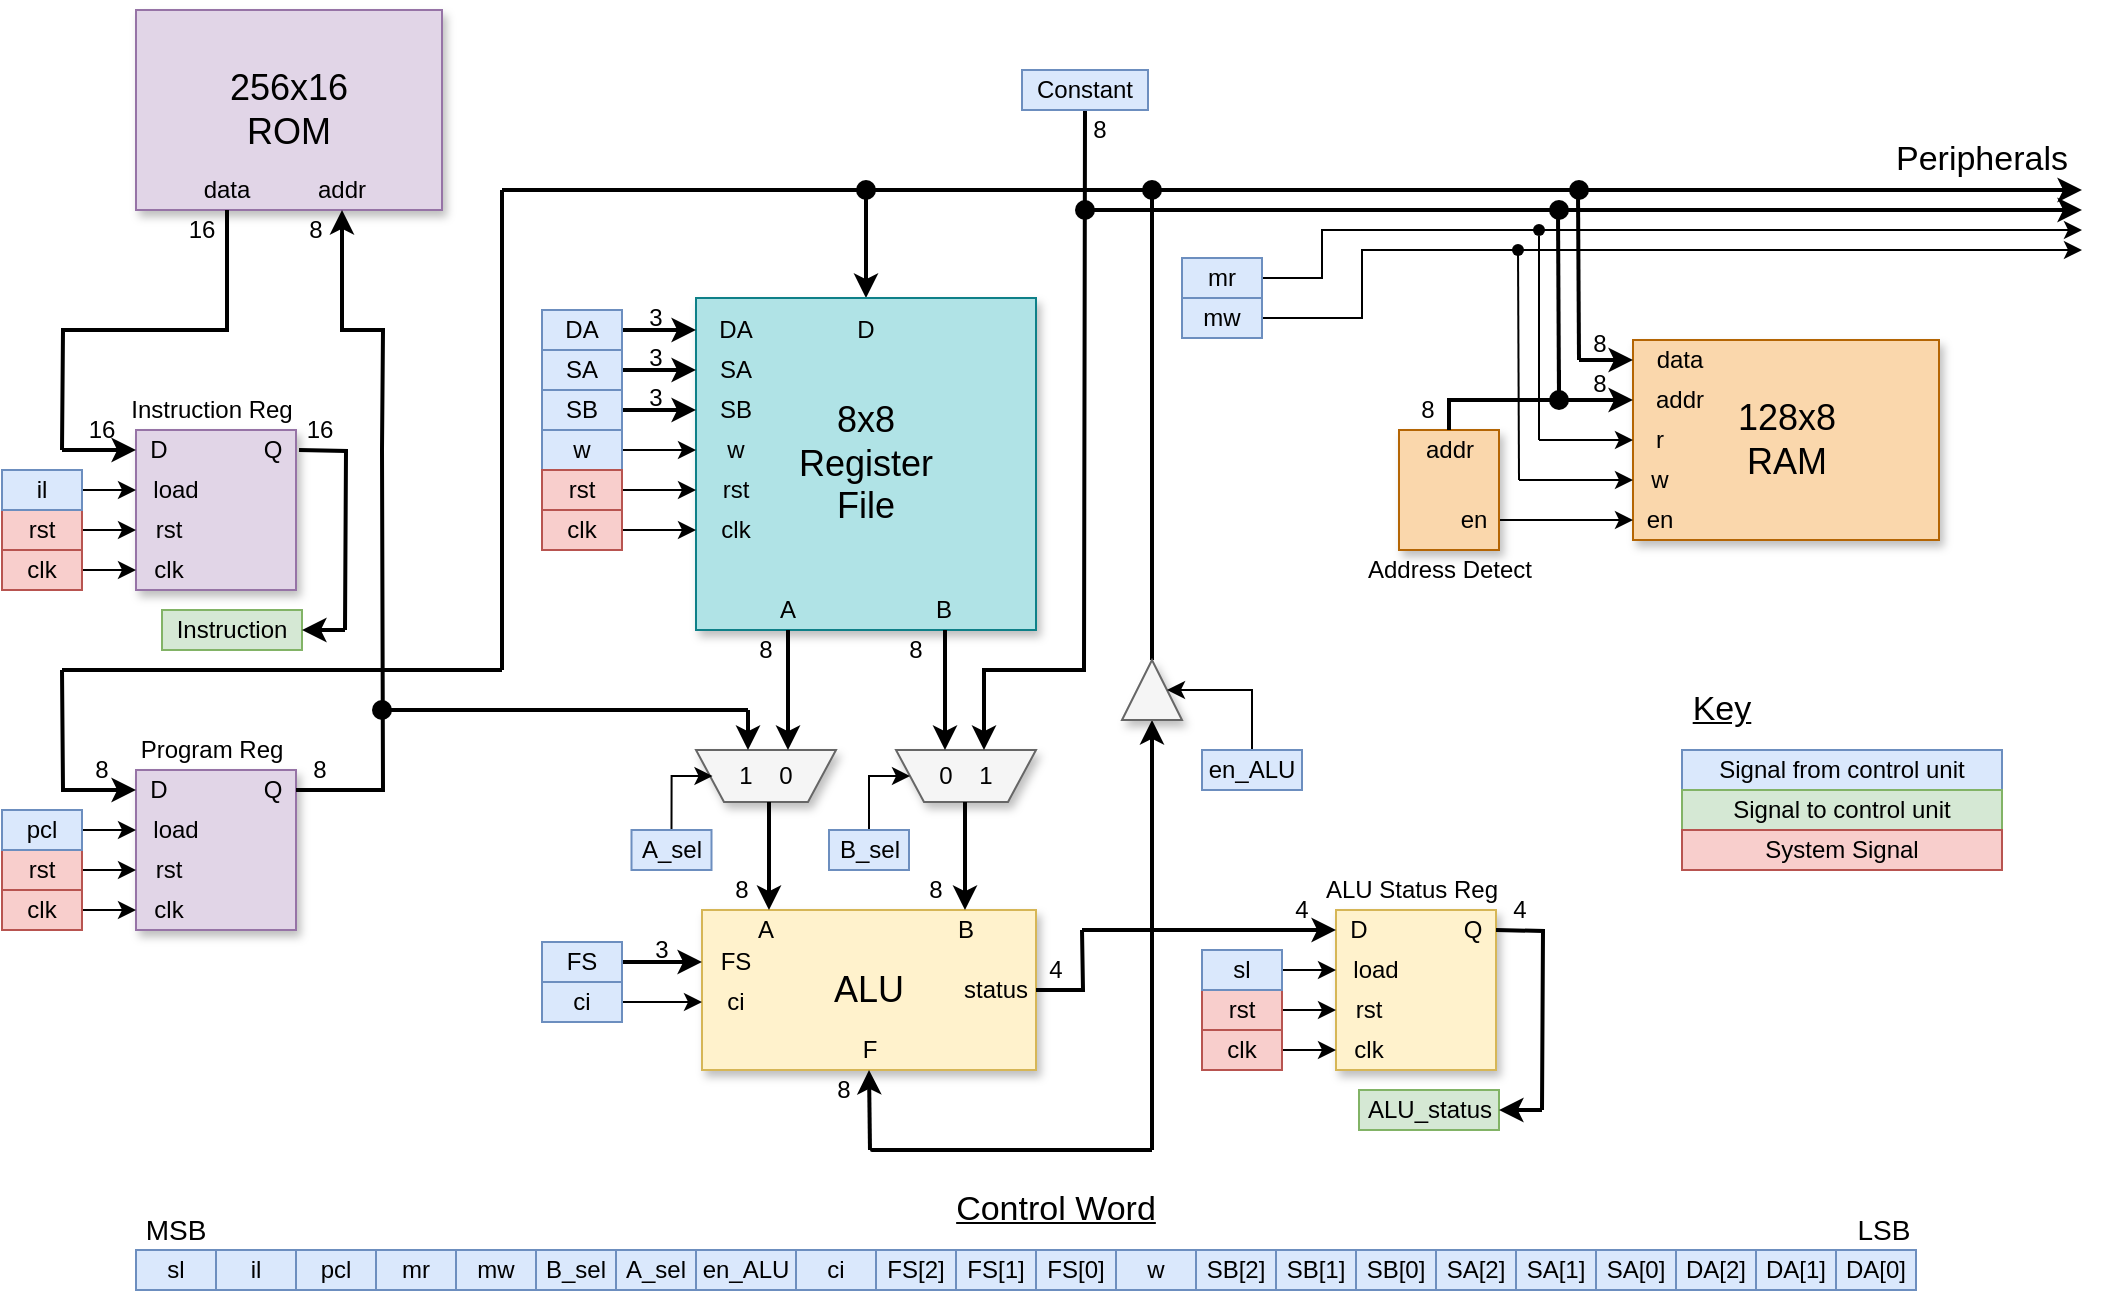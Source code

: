 <mxfile version="12.7.4" type="device"><diagram name="Page-1" id="90a13364-a465-7bf4-72fc-28e22215d7a0"><mxGraphModel dx="1422" dy="825" grid="1" gridSize="10" guides="1" tooltips="1" connect="1" arrows="1" fold="1" page="1" pageScale="1.5" pageWidth="1169" pageHeight="826" background="#ffffff" math="0" shadow="0"><root><mxCell id="0" style=";html=1;"/><mxCell id="1" style=";html=1;" parent="0"/><mxCell id="prvl9gQct_KiSsPpLA2n-329" value="&lt;div&gt;128x8&lt;/div&gt;&lt;div&gt;RAM&lt;/div&gt;" style="whiteSpace=wrap;html=1;shadow=1;fontSize=18;fillColor=#fad7ac;strokeColor=#b46504;" vertex="1" parent="1"><mxGeometry x="1255.5" y="475" width="153" height="100" as="geometry"/></mxCell><mxCell id="prvl9gQct_KiSsPpLA2n-274" style="edgeStyle=orthogonalEdgeStyle;rounded=0;comic=0;jumpStyle=none;jumpSize=6;orthogonalLoop=1;jettySize=auto;html=1;shadow=0;startArrow=classic;startFill=1;endArrow=none;endFill=0;strokeColor=#000000;strokeWidth=2;entryX=1;entryY=0.5;entryDx=0;entryDy=0;" edge="1" parent="1" source="3a17f1ce550125da-2" target="prvl9gQct_KiSsPpLA2n-253"><mxGeometry relative="1" as="geometry"><mxPoint x="1040" y="454" as="targetPoint"/><Array as="points"><mxPoint x="872" y="400"/><mxPoint x="1015" y="400"/></Array></mxGeometry></mxCell><mxCell id="3a17f1ce550125da-2" value="&lt;div&gt;8x8 &lt;br&gt;&lt;/div&gt;&lt;div&gt;Register&lt;/div&gt;&lt;div&gt;File&lt;/div&gt;" style="whiteSpace=wrap;html=1;shadow=1;fontSize=18;fillColor=#b0e3e6;strokeColor=#0e8088;" parent="1" vertex="1"><mxGeometry x="787" y="454" width="170" height="166" as="geometry"/></mxCell><mxCell id="3a17f1ce550125da-10" value="ALU" style="whiteSpace=wrap;html=1;shadow=1;fontSize=18;fillColor=#fff2cc;strokeColor=#d6b656;" parent="1" vertex="1"><mxGeometry x="790" y="760" width="167" height="80" as="geometry"/></mxCell><mxCell id="prvl9gQct_KiSsPpLA2n-2" value="" style="endArrow=classic;html=1;strokeWidth=2;endFill=1;" edge="1" parent="1"><mxGeometry width="50" height="50" relative="1" as="geometry"><mxPoint x="740" y="470" as="sourcePoint"/><mxPoint x="787" y="470" as="targetPoint"/></mxGeometry></mxCell><mxCell id="prvl9gQct_KiSsPpLA2n-3" value="DA" style="text;html=1;strokeColor=none;fillColor=none;align=center;verticalAlign=middle;whiteSpace=wrap;rounded=0;" vertex="1" parent="1"><mxGeometry x="787" y="460" width="40" height="20" as="geometry"/></mxCell><mxCell id="prvl9gQct_KiSsPpLA2n-5" value="3" style="text;html=1;strokeColor=none;fillColor=none;align=center;verticalAlign=middle;whiteSpace=wrap;rounded=0;" vertex="1" parent="1"><mxGeometry x="747" y="454" width="40" height="20" as="geometry"/></mxCell><mxCell id="prvl9gQct_KiSsPpLA2n-6" value="DA" style="text;html=1;strokeColor=#6c8ebf;fillColor=#dae8fc;align=center;verticalAlign=middle;whiteSpace=wrap;rounded=0;" vertex="1" parent="1"><mxGeometry x="710" y="460" width="40" height="20" as="geometry"/></mxCell><mxCell id="prvl9gQct_KiSsPpLA2n-9" value="" style="endArrow=classic;html=1;strokeWidth=2;endFill=1;" edge="1" parent="1"><mxGeometry width="50" height="50" relative="1" as="geometry"><mxPoint x="740" y="490" as="sourcePoint"/><mxPoint x="787" y="490" as="targetPoint"/></mxGeometry></mxCell><mxCell id="prvl9gQct_KiSsPpLA2n-10" value="SA" style="text;html=1;strokeColor=none;fillColor=none;align=center;verticalAlign=middle;whiteSpace=wrap;rounded=0;" vertex="1" parent="1"><mxGeometry x="787" y="480" width="40" height="20" as="geometry"/></mxCell><mxCell id="prvl9gQct_KiSsPpLA2n-11" value="3" style="text;html=1;strokeColor=none;fillColor=none;align=center;verticalAlign=middle;whiteSpace=wrap;rounded=0;" vertex="1" parent="1"><mxGeometry x="747" y="474" width="40" height="20" as="geometry"/></mxCell><mxCell id="prvl9gQct_KiSsPpLA2n-12" value="SA" style="text;html=1;strokeColor=#6c8ebf;fillColor=#dae8fc;align=center;verticalAlign=middle;whiteSpace=wrap;rounded=0;" vertex="1" parent="1"><mxGeometry x="710" y="480" width="40" height="20" as="geometry"/></mxCell><mxCell id="prvl9gQct_KiSsPpLA2n-13" value="" style="endArrow=classic;html=1;strokeWidth=2;endFill=1;" edge="1" parent="1"><mxGeometry width="50" height="50" relative="1" as="geometry"><mxPoint x="740" y="510" as="sourcePoint"/><mxPoint x="787" y="510" as="targetPoint"/></mxGeometry></mxCell><mxCell id="prvl9gQct_KiSsPpLA2n-14" value="SB" style="text;html=1;strokeColor=none;fillColor=none;align=center;verticalAlign=middle;whiteSpace=wrap;rounded=0;" vertex="1" parent="1"><mxGeometry x="787" y="500" width="40" height="20" as="geometry"/></mxCell><mxCell id="prvl9gQct_KiSsPpLA2n-15" value="3" style="text;html=1;strokeColor=none;fillColor=none;align=center;verticalAlign=middle;whiteSpace=wrap;rounded=0;" vertex="1" parent="1"><mxGeometry x="747" y="494" width="40" height="20" as="geometry"/></mxCell><mxCell id="prvl9gQct_KiSsPpLA2n-16" value="SB" style="text;html=1;strokeColor=#6c8ebf;fillColor=#dae8fc;align=center;verticalAlign=middle;whiteSpace=wrap;rounded=0;" vertex="1" parent="1"><mxGeometry x="710" y="500" width="40" height="20" as="geometry"/></mxCell><mxCell id="prvl9gQct_KiSsPpLA2n-17" value="" style="endArrow=classic;html=1;strokeWidth=1;endFill=1;" edge="1" parent="1"><mxGeometry width="50" height="50" relative="1" as="geometry"><mxPoint x="740" y="530" as="sourcePoint"/><mxPoint x="787" y="530" as="targetPoint"/></mxGeometry></mxCell><mxCell id="prvl9gQct_KiSsPpLA2n-18" value="w" style="text;html=1;strokeColor=none;fillColor=none;align=center;verticalAlign=middle;whiteSpace=wrap;rounded=0;" vertex="1" parent="1"><mxGeometry x="787" y="520" width="40" height="20" as="geometry"/></mxCell><mxCell id="prvl9gQct_KiSsPpLA2n-20" value="w" style="text;html=1;strokeColor=#6c8ebf;fillColor=#dae8fc;align=center;verticalAlign=middle;whiteSpace=wrap;rounded=0;" vertex="1" parent="1"><mxGeometry x="710" y="520" width="40" height="20" as="geometry"/></mxCell><mxCell id="prvl9gQct_KiSsPpLA2n-33" value="" style="endArrow=classic;html=1;strokeWidth=1;endFill=1;" edge="1" parent="1"><mxGeometry width="50" height="50" relative="1" as="geometry"><mxPoint x="740" y="550" as="sourcePoint"/><mxPoint x="787" y="550" as="targetPoint"/></mxGeometry></mxCell><mxCell id="prvl9gQct_KiSsPpLA2n-34" value="rst" style="text;html=1;strokeColor=none;fillColor=none;align=center;verticalAlign=middle;whiteSpace=wrap;rounded=0;" vertex="1" parent="1"><mxGeometry x="787" y="540" width="40" height="20" as="geometry"/></mxCell><mxCell id="prvl9gQct_KiSsPpLA2n-35" value="rst" style="text;html=1;strokeColor=#b85450;fillColor=#f8cecc;align=center;verticalAlign=middle;whiteSpace=wrap;rounded=0;" vertex="1" parent="1"><mxGeometry x="710" y="540" width="40" height="20" as="geometry"/></mxCell><mxCell id="prvl9gQct_KiSsPpLA2n-36" value="" style="endArrow=classic;html=1;strokeWidth=1;endFill=1;" edge="1" parent="1"><mxGeometry width="50" height="50" relative="1" as="geometry"><mxPoint x="740" y="570" as="sourcePoint"/><mxPoint x="787" y="570" as="targetPoint"/></mxGeometry></mxCell><mxCell id="prvl9gQct_KiSsPpLA2n-37" value="clk" style="text;html=1;strokeColor=none;fillColor=none;align=center;verticalAlign=middle;whiteSpace=wrap;rounded=0;" vertex="1" parent="1"><mxGeometry x="787" y="560" width="40" height="20" as="geometry"/></mxCell><mxCell id="prvl9gQct_KiSsPpLA2n-38" value="clk" style="text;html=1;strokeColor=#b85450;fillColor=#f8cecc;align=center;verticalAlign=middle;whiteSpace=wrap;rounded=0;" vertex="1" parent="1"><mxGeometry x="710" y="560" width="40" height="20" as="geometry"/></mxCell><mxCell id="prvl9gQct_KiSsPpLA2n-41" value="D" style="text;html=1;strokeColor=none;fillColor=none;align=center;verticalAlign=middle;whiteSpace=wrap;rounded=0;" vertex="1" parent="1"><mxGeometry x="852" y="460" width="40" height="20" as="geometry"/></mxCell><mxCell id="prvl9gQct_KiSsPpLA2n-42" value="A" style="text;html=1;strokeColor=none;fillColor=none;align=center;verticalAlign=middle;whiteSpace=wrap;rounded=0;" vertex="1" parent="1"><mxGeometry x="813" y="600" width="40" height="20" as="geometry"/></mxCell><mxCell id="prvl9gQct_KiSsPpLA2n-43" value="B" style="text;html=1;strokeColor=none;fillColor=none;align=center;verticalAlign=middle;whiteSpace=wrap;rounded=0;" vertex="1" parent="1"><mxGeometry x="891" y="600" width="40" height="20" as="geometry"/></mxCell><mxCell id="prvl9gQct_KiSsPpLA2n-48" value="A" style="text;html=1;strokeColor=none;fillColor=none;align=center;verticalAlign=middle;whiteSpace=wrap;rounded=0;" vertex="1" parent="1"><mxGeometry x="802" y="760" width="40" height="20" as="geometry"/></mxCell><mxCell id="prvl9gQct_KiSsPpLA2n-49" value="B" style="text;html=1;strokeColor=none;fillColor=none;align=center;verticalAlign=middle;whiteSpace=wrap;rounded=0;" vertex="1" parent="1"><mxGeometry x="902" y="760" width="40" height="20" as="geometry"/></mxCell><mxCell id="prvl9gQct_KiSsPpLA2n-50" value="" style="shape=trapezoid;perimeter=trapezoidPerimeter;whiteSpace=wrap;html=1;rotation=-180;noLabel=0;rounded=0;comic=0;shadow=1;fillColor=#f5f5f5;strokeColor=#666666;fontColor=#333333;" vertex="1" parent="1"><mxGeometry x="787" y="680" width="70" height="26" as="geometry"/></mxCell><mxCell id="prvl9gQct_KiSsPpLA2n-53" value="1 &amp;nbsp;&amp;nbsp; 0" style="text;html=1;strokeColor=none;fillColor=none;align=center;verticalAlign=middle;whiteSpace=wrap;rounded=0;shadow=1;comic=0;" vertex="1" parent="1"><mxGeometry x="802" y="683" width="40" height="20" as="geometry"/></mxCell><mxCell id="prvl9gQct_KiSsPpLA2n-57" value="" style="shape=trapezoid;perimeter=trapezoidPerimeter;whiteSpace=wrap;html=1;strokeColor=#666666;fillColor=#F5F5F5;gradientColor=none;rotation=-180;noLabel=0;rounded=0;comic=0;shadow=1;" vertex="1" parent="1"><mxGeometry x="887" y="680" width="70" height="26" as="geometry"/></mxCell><mxCell id="prvl9gQct_KiSsPpLA2n-82" style="edgeStyle=orthogonalEdgeStyle;rounded=0;orthogonalLoop=1;jettySize=auto;html=1;entryX=0.5;entryY=0;entryDx=0;entryDy=0;endArrow=none;endFill=0;strokeWidth=1;startArrow=classic;startFill=1;exitX=1;exitY=0.5;exitDx=0;exitDy=0;" edge="1" parent="1" source="prvl9gQct_KiSsPpLA2n-57" target="prvl9gQct_KiSsPpLA2n-75"><mxGeometry relative="1" as="geometry"><mxPoint x="890" y="693" as="sourcePoint"/></mxGeometry></mxCell><mxCell id="prvl9gQct_KiSsPpLA2n-58" value="0&amp;nbsp;&amp;nbsp;&amp;nbsp; 1" style="text;html=1;strokeColor=none;fillColor=none;align=center;verticalAlign=middle;whiteSpace=wrap;rounded=0;shadow=1;comic=0;" vertex="1" parent="1"><mxGeometry x="902" y="683" width="40" height="20" as="geometry"/></mxCell><mxCell id="prvl9gQct_KiSsPpLA2n-59" value="" style="endArrow=classic;html=1;strokeWidth=2;exitX=0.5;exitY=1;exitDx=0;exitDy=0;" edge="1" parent="1" source="prvl9gQct_KiSsPpLA2n-42"><mxGeometry width="50" height="50" relative="1" as="geometry"><mxPoint x="600" y="670" as="sourcePoint"/><mxPoint x="833" y="680" as="targetPoint"/></mxGeometry></mxCell><mxCell id="prvl9gQct_KiSsPpLA2n-61" value="" style="endArrow=classic;html=1;strokeWidth=2;exitX=0.5;exitY=1;exitDx=0;exitDy=0;" edge="1" parent="1"><mxGeometry width="50" height="50" relative="1" as="geometry"><mxPoint x="911.5" y="620" as="sourcePoint"/><mxPoint x="911.5" y="680" as="targetPoint"/></mxGeometry></mxCell><mxCell id="prvl9gQct_KiSsPpLA2n-62" value="" style="endArrow=classic;html=1;strokeWidth=2;exitX=0.5;exitY=1;exitDx=0;exitDy=0;" edge="1" parent="1"><mxGeometry width="50" height="50" relative="1" as="geometry"><mxPoint x="823.5" y="706" as="sourcePoint"/><mxPoint x="823.5" y="760" as="targetPoint"/></mxGeometry></mxCell><mxCell id="prvl9gQct_KiSsPpLA2n-63" value="" style="endArrow=classic;html=1;strokeWidth=2;exitX=0.5;exitY=1;exitDx=0;exitDy=0;" edge="1" parent="1"><mxGeometry width="50" height="50" relative="1" as="geometry"><mxPoint x="921.5" y="706" as="sourcePoint"/><mxPoint x="921.5" y="760" as="targetPoint"/></mxGeometry></mxCell><mxCell id="prvl9gQct_KiSsPpLA2n-68" value="8" style="text;html=1;strokeColor=none;fillColor=none;align=center;verticalAlign=middle;whiteSpace=wrap;rounded=0;" vertex="1" parent="1"><mxGeometry x="802" y="620" width="40" height="20" as="geometry"/></mxCell><mxCell id="prvl9gQct_KiSsPpLA2n-70" value="8" style="text;html=1;strokeColor=none;fillColor=none;align=center;verticalAlign=middle;whiteSpace=wrap;rounded=0;" vertex="1" parent="1"><mxGeometry x="877" y="620" width="40" height="20" as="geometry"/></mxCell><mxCell id="prvl9gQct_KiSsPpLA2n-72" value="8" style="text;html=1;strokeColor=none;fillColor=none;align=center;verticalAlign=middle;whiteSpace=wrap;rounded=0;" vertex="1" parent="1"><mxGeometry x="790" y="740" width="40" height="20" as="geometry"/></mxCell><mxCell id="prvl9gQct_KiSsPpLA2n-73" value="8" style="text;html=1;strokeColor=none;fillColor=none;align=center;verticalAlign=middle;whiteSpace=wrap;rounded=0;" vertex="1" parent="1"><mxGeometry x="887" y="740" width="40" height="20" as="geometry"/></mxCell><mxCell id="prvl9gQct_KiSsPpLA2n-75" value="B_sel" style="text;html=1;strokeColor=#6c8ebf;fillColor=#dae8fc;align=center;verticalAlign=middle;whiteSpace=wrap;rounded=0;" vertex="1" parent="1"><mxGeometry x="853.5" y="720" width="40" height="20" as="geometry"/></mxCell><mxCell id="prvl9gQct_KiSsPpLA2n-83" style="edgeStyle=orthogonalEdgeStyle;rounded=0;orthogonalLoop=1;jettySize=auto;html=1;entryX=0.5;entryY=0;entryDx=0;entryDy=0;endArrow=none;endFill=0;strokeWidth=1;startArrow=classic;startFill=1;exitX=1;exitY=0.5;exitDx=0;exitDy=0;" edge="1" parent="1" target="prvl9gQct_KiSsPpLA2n-84"><mxGeometry relative="1" as="geometry"><mxPoint x="795.25" y="693" as="sourcePoint"/></mxGeometry></mxCell><mxCell id="prvl9gQct_KiSsPpLA2n-84" value="A_sel" style="text;html=1;strokeColor=#6c8ebf;fillColor=#dae8fc;align=center;verticalAlign=middle;whiteSpace=wrap;rounded=0;" vertex="1" parent="1"><mxGeometry x="754.75" y="720" width="40" height="20" as="geometry"/></mxCell><mxCell id="prvl9gQct_KiSsPpLA2n-85" value="F" style="text;html=1;strokeColor=none;fillColor=none;align=center;verticalAlign=middle;whiteSpace=wrap;rounded=0;" vertex="1" parent="1"><mxGeometry x="853.5" y="820" width="40" height="20" as="geometry"/></mxCell><mxCell id="prvl9gQct_KiSsPpLA2n-90" value="" style="endArrow=classic;html=1;strokeWidth=2;endFill=1;" edge="1" parent="1"><mxGeometry width="50" height="50" relative="1" as="geometry"><mxPoint x="743" y="786" as="sourcePoint"/><mxPoint x="790" y="786" as="targetPoint"/></mxGeometry></mxCell><mxCell id="prvl9gQct_KiSsPpLA2n-91" value="3" style="text;html=1;strokeColor=none;fillColor=none;align=center;verticalAlign=middle;whiteSpace=wrap;rounded=0;" vertex="1" parent="1"><mxGeometry x="750" y="770" width="40" height="20" as="geometry"/></mxCell><mxCell id="prvl9gQct_KiSsPpLA2n-92" value="FS" style="text;html=1;strokeColor=#6c8ebf;fillColor=#dae8fc;align=center;verticalAlign=middle;whiteSpace=wrap;rounded=0;" vertex="1" parent="1"><mxGeometry x="710" y="776" width="40" height="20" as="geometry"/></mxCell><mxCell id="prvl9gQct_KiSsPpLA2n-93" value="" style="endArrow=classic;html=1;strokeWidth=1;endFill=1;" edge="1" parent="1"><mxGeometry width="50" height="50" relative="1" as="geometry"><mxPoint x="743" y="806" as="sourcePoint"/><mxPoint x="790" y="806" as="targetPoint"/></mxGeometry></mxCell><mxCell id="prvl9gQct_KiSsPpLA2n-95" value="ci" style="text;html=1;strokeColor=#6c8ebf;fillColor=#dae8fc;align=center;verticalAlign=middle;whiteSpace=wrap;rounded=0;" vertex="1" parent="1"><mxGeometry x="710" y="796" width="40" height="20" as="geometry"/></mxCell><mxCell id="prvl9gQct_KiSsPpLA2n-125" style="edgeStyle=orthogonalEdgeStyle;rounded=0;orthogonalLoop=1;jettySize=auto;html=1;startArrow=none;startFill=0;endArrow=none;endFill=0;strokeWidth=2;" edge="1" parent="1" source="prvl9gQct_KiSsPpLA2n-102"><mxGeometry relative="1" as="geometry"><mxPoint x="980" y="770" as="targetPoint"/></mxGeometry></mxCell><mxCell id="prvl9gQct_KiSsPpLA2n-102" value="status" style="text;html=1;strokeColor=none;fillColor=none;align=center;verticalAlign=middle;whiteSpace=wrap;rounded=0;shadow=1;comic=0;" vertex="1" parent="1"><mxGeometry x="917" y="790" width="40" height="20" as="geometry"/></mxCell><mxCell id="prvl9gQct_KiSsPpLA2n-103" value="FS" style="text;html=1;strokeColor=none;fillColor=none;align=center;verticalAlign=middle;whiteSpace=wrap;rounded=0;gradientColor=none;" vertex="1" parent="1"><mxGeometry x="787" y="776" width="40" height="20" as="geometry"/></mxCell><mxCell id="prvl9gQct_KiSsPpLA2n-104" value="ci" style="text;html=1;strokeColor=none;fillColor=none;align=center;verticalAlign=middle;whiteSpace=wrap;rounded=0;gradientColor=none;" vertex="1" parent="1"><mxGeometry x="787" y="796" width="40" height="20" as="geometry"/></mxCell><mxCell id="prvl9gQct_KiSsPpLA2n-105" value="&lt;div&gt;&lt;br&gt;&lt;font style=&quot;font-size: 16px&quot;&gt;&lt;/font&gt;&lt;/div&gt;&lt;div&gt;&lt;br&gt;&lt;/div&gt;" style="whiteSpace=wrap;html=1;shadow=1;fontSize=18;fillColor=#fff2cc;strokeColor=#d6b656;" vertex="1" parent="1"><mxGeometry x="1107" y="760" width="80" height="80" as="geometry"/></mxCell><mxCell id="prvl9gQct_KiSsPpLA2n-107" value="" style="endArrow=classic;html=1;strokeWidth=1;endFill=1;exitX=1;exitY=0.5;exitDx=0;exitDy=0;" edge="1" parent="1" source="prvl9gQct_KiSsPpLA2n-109"><mxGeometry width="50" height="50" relative="1" as="geometry"><mxPoint x="1060" y="810" as="sourcePoint"/><mxPoint x="1107" y="810" as="targetPoint"/></mxGeometry></mxCell><mxCell id="prvl9gQct_KiSsPpLA2n-108" value="rst" style="text;html=1;strokeColor=none;fillColor=none;align=center;verticalAlign=middle;whiteSpace=wrap;rounded=0;" vertex="1" parent="1"><mxGeometry x="1107" y="800" width="33" height="20" as="geometry"/></mxCell><mxCell id="prvl9gQct_KiSsPpLA2n-109" value="rst" style="text;html=1;strokeColor=#b85450;fillColor=#f8cecc;align=center;verticalAlign=middle;whiteSpace=wrap;rounded=0;" vertex="1" parent="1"><mxGeometry x="1040" y="800" width="40" height="20" as="geometry"/></mxCell><mxCell id="prvl9gQct_KiSsPpLA2n-110" value="" style="endArrow=classic;html=1;strokeWidth=1;endFill=1;exitX=1;exitY=0.5;exitDx=0;exitDy=0;" edge="1" parent="1" source="prvl9gQct_KiSsPpLA2n-112"><mxGeometry width="50" height="50" relative="1" as="geometry"><mxPoint x="1060" y="830" as="sourcePoint"/><mxPoint x="1107" y="830" as="targetPoint"/></mxGeometry></mxCell><mxCell id="prvl9gQct_KiSsPpLA2n-111" value="clk" style="text;html=1;strokeColor=none;fillColor=none;align=center;verticalAlign=middle;whiteSpace=wrap;rounded=0;" vertex="1" parent="1"><mxGeometry x="1107" y="820" width="33" height="20" as="geometry"/></mxCell><mxCell id="prvl9gQct_KiSsPpLA2n-112" value="clk" style="text;html=1;strokeColor=#b85450;fillColor=#f8cecc;align=center;verticalAlign=middle;whiteSpace=wrap;rounded=0;" vertex="1" parent="1"><mxGeometry x="1040" y="820" width="40" height="20" as="geometry"/></mxCell><mxCell id="prvl9gQct_KiSsPpLA2n-117" value="" style="endArrow=classic;html=1;strokeWidth=2;endFill=1;entryX=0;entryY=0.5;entryDx=0;entryDy=0;" edge="1" parent="1" target="prvl9gQct_KiSsPpLA2n-118"><mxGeometry width="50" height="50" relative="1" as="geometry"><mxPoint x="980" y="770" as="sourcePoint"/><mxPoint x="1067" y="770" as="targetPoint"/></mxGeometry></mxCell><mxCell id="prvl9gQct_KiSsPpLA2n-118" value="D" style="text;html=1;strokeColor=none;fillColor=none;align=center;verticalAlign=middle;whiteSpace=wrap;rounded=0;" vertex="1" parent="1"><mxGeometry x="1107" y="760" width="23" height="20" as="geometry"/></mxCell><mxCell id="prvl9gQct_KiSsPpLA2n-120" value="" style="endArrow=classic;html=1;strokeWidth=1;endFill=1;exitX=1;exitY=0.5;exitDx=0;exitDy=0;" edge="1" parent="1" source="prvl9gQct_KiSsPpLA2n-122"><mxGeometry width="50" height="50" relative="1" as="geometry"><mxPoint x="1060" y="790" as="sourcePoint"/><mxPoint x="1107" y="790" as="targetPoint"/></mxGeometry></mxCell><mxCell id="prvl9gQct_KiSsPpLA2n-121" value="load" style="text;html=1;strokeColor=none;fillColor=none;align=center;verticalAlign=middle;whiteSpace=wrap;rounded=0;" vertex="1" parent="1"><mxGeometry x="1107" y="780" width="40" height="20" as="geometry"/></mxCell><mxCell id="prvl9gQct_KiSsPpLA2n-122" value="sl" style="text;html=1;strokeColor=#6c8ebf;fillColor=#dae8fc;align=center;verticalAlign=middle;whiteSpace=wrap;rounded=0;" vertex="1" parent="1"><mxGeometry x="1040" y="780" width="40" height="20" as="geometry"/></mxCell><mxCell id="prvl9gQct_KiSsPpLA2n-126" value="4" style="text;html=1;strokeColor=none;fillColor=none;align=center;verticalAlign=middle;whiteSpace=wrap;rounded=0;" vertex="1" parent="1"><mxGeometry x="957" y="780" width="20" height="20" as="geometry"/></mxCell><mxCell id="prvl9gQct_KiSsPpLA2n-129" value="4" style="text;html=1;strokeColor=none;fillColor=none;align=center;verticalAlign=middle;whiteSpace=wrap;rounded=0;" vertex="1" parent="1"><mxGeometry x="1080" y="750" width="20" height="20" as="geometry"/></mxCell><mxCell id="prvl9gQct_KiSsPpLA2n-138" style="edgeStyle=orthogonalEdgeStyle;rounded=0;orthogonalLoop=1;jettySize=auto;html=1;startArrow=none;startFill=0;endArrow=none;endFill=0;strokeWidth=2;" edge="1" parent="1"><mxGeometry relative="1" as="geometry"><mxPoint x="1210" y="860" as="targetPoint"/><mxPoint x="1187" y="770" as="sourcePoint"/></mxGeometry></mxCell><mxCell id="prvl9gQct_KiSsPpLA2n-132" value="Q" style="text;html=1;strokeColor=none;fillColor=none;align=center;verticalAlign=middle;whiteSpace=wrap;rounded=0;" vertex="1" parent="1"><mxGeometry x="1164" y="760" width="23" height="20" as="geometry"/></mxCell><mxCell id="prvl9gQct_KiSsPpLA2n-133" value="ALU_status" style="text;html=1;strokeColor=#82b366;fillColor=#d5e8d4;align=center;verticalAlign=middle;whiteSpace=wrap;rounded=0;" vertex="1" parent="1"><mxGeometry x="1118.5" y="850" width="70" height="20" as="geometry"/></mxCell><mxCell id="prvl9gQct_KiSsPpLA2n-136" value="ALU Status Reg" style="text;html=1;strokeColor=none;fillColor=none;align=center;verticalAlign=middle;whiteSpace=wrap;rounded=0;gradientColor=none;" vertex="1" parent="1"><mxGeometry x="1100" y="740" width="90" height="20" as="geometry"/></mxCell><mxCell id="prvl9gQct_KiSsPpLA2n-140" value="" style="endArrow=classic;html=1;strokeWidth=2;entryX=1;entryY=0.5;entryDx=0;entryDy=0;" edge="1" parent="1" target="prvl9gQct_KiSsPpLA2n-133"><mxGeometry width="50" height="50" relative="1" as="geometry"><mxPoint x="1210" y="860" as="sourcePoint"/><mxPoint x="910" y="580" as="targetPoint"/></mxGeometry></mxCell><mxCell id="prvl9gQct_KiSsPpLA2n-141" value="4" style="text;html=1;strokeColor=none;fillColor=none;align=center;verticalAlign=middle;whiteSpace=wrap;rounded=0;" vertex="1" parent="1"><mxGeometry x="1188.5" y="750" width="20" height="20" as="geometry"/></mxCell><mxCell id="prvl9gQct_KiSsPpLA2n-161" value="&lt;div&gt;&lt;br&gt;&lt;font style=&quot;font-size: 16px&quot;&gt;&lt;/font&gt;&lt;/div&gt;&lt;div&gt;&lt;br&gt;&lt;/div&gt;" style="whiteSpace=wrap;html=1;shadow=1;fontSize=18;fillColor=#e1d5e7;strokeColor=#9673a6;" vertex="1" parent="1"><mxGeometry x="507" y="690" width="80" height="80" as="geometry"/></mxCell><mxCell id="prvl9gQct_KiSsPpLA2n-162" value="" style="endArrow=classic;html=1;strokeWidth=1;endFill=1;exitX=1;exitY=0.5;exitDx=0;exitDy=0;" edge="1" parent="1" source="prvl9gQct_KiSsPpLA2n-164"><mxGeometry width="50" height="50" relative="1" as="geometry"><mxPoint x="460" y="740" as="sourcePoint"/><mxPoint x="507" y="740" as="targetPoint"/></mxGeometry></mxCell><mxCell id="prvl9gQct_KiSsPpLA2n-163" value="rst" style="text;html=1;strokeColor=none;fillColor=none;align=center;verticalAlign=middle;whiteSpace=wrap;rounded=0;" vertex="1" parent="1"><mxGeometry x="507" y="730" width="33" height="20" as="geometry"/></mxCell><mxCell id="prvl9gQct_KiSsPpLA2n-164" value="rst" style="text;html=1;strokeColor=#b85450;fillColor=#f8cecc;align=center;verticalAlign=middle;whiteSpace=wrap;rounded=0;" vertex="1" parent="1"><mxGeometry x="440" y="730" width="40" height="20" as="geometry"/></mxCell><mxCell id="prvl9gQct_KiSsPpLA2n-165" value="" style="endArrow=classic;html=1;strokeWidth=1;endFill=1;exitX=1;exitY=0.5;exitDx=0;exitDy=0;" edge="1" parent="1" source="prvl9gQct_KiSsPpLA2n-167"><mxGeometry width="50" height="50" relative="1" as="geometry"><mxPoint x="460" y="760" as="sourcePoint"/><mxPoint x="507" y="760" as="targetPoint"/></mxGeometry></mxCell><mxCell id="prvl9gQct_KiSsPpLA2n-166" value="clk" style="text;html=1;strokeColor=none;fillColor=none;align=center;verticalAlign=middle;whiteSpace=wrap;rounded=0;" vertex="1" parent="1"><mxGeometry x="507" y="750" width="33" height="20" as="geometry"/></mxCell><mxCell id="prvl9gQct_KiSsPpLA2n-167" value="clk" style="text;html=1;strokeColor=#b85450;fillColor=#f8cecc;align=center;verticalAlign=middle;whiteSpace=wrap;rounded=0;" vertex="1" parent="1"><mxGeometry x="440" y="750" width="40" height="20" as="geometry"/></mxCell><mxCell id="prvl9gQct_KiSsPpLA2n-236" style="edgeStyle=orthogonalEdgeStyle;rounded=0;jumpStyle=none;jumpSize=6;orthogonalLoop=1;jettySize=auto;html=1;exitX=0;exitY=0.5;exitDx=0;exitDy=0;startArrow=classic;startFill=1;endArrow=none;endFill=0;strokeWidth=2;" edge="1" parent="1" source="prvl9gQct_KiSsPpLA2n-168"><mxGeometry relative="1" as="geometry"><mxPoint x="470" y="640" as="targetPoint"/></mxGeometry></mxCell><mxCell id="prvl9gQct_KiSsPpLA2n-168" value="D" style="text;html=1;strokeColor=none;fillColor=none;align=center;verticalAlign=middle;whiteSpace=wrap;rounded=0;" vertex="1" parent="1"><mxGeometry x="507" y="690" width="23" height="20" as="geometry"/></mxCell><mxCell id="prvl9gQct_KiSsPpLA2n-169" value="" style="endArrow=classic;html=1;strokeWidth=1;endFill=1;exitX=1;exitY=0.5;exitDx=0;exitDy=0;" edge="1" parent="1" source="prvl9gQct_KiSsPpLA2n-171"><mxGeometry width="50" height="50" relative="1" as="geometry"><mxPoint x="460" y="720" as="sourcePoint"/><mxPoint x="507" y="720" as="targetPoint"/></mxGeometry></mxCell><mxCell id="prvl9gQct_KiSsPpLA2n-170" value="load" style="text;html=1;strokeColor=none;fillColor=none;align=center;verticalAlign=middle;whiteSpace=wrap;rounded=0;" vertex="1" parent="1"><mxGeometry x="507" y="710" width="40" height="20" as="geometry"/></mxCell><mxCell id="prvl9gQct_KiSsPpLA2n-171" value="pcl" style="text;html=1;strokeColor=#6c8ebf;fillColor=#dae8fc;align=center;verticalAlign=middle;whiteSpace=wrap;rounded=0;" vertex="1" parent="1"><mxGeometry x="440" y="710" width="40" height="20" as="geometry"/></mxCell><mxCell id="prvl9gQct_KiSsPpLA2n-172" value="8" style="text;html=1;strokeColor=none;fillColor=none;align=center;verticalAlign=middle;whiteSpace=wrap;rounded=0;" vertex="1" parent="1"><mxGeometry x="480" y="680" width="20" height="20" as="geometry"/></mxCell><mxCell id="prvl9gQct_KiSsPpLA2n-227" style="edgeStyle=orthogonalEdgeStyle;rounded=0;jumpStyle=none;jumpSize=6;orthogonalLoop=1;jettySize=auto;html=1;exitX=1;exitY=0.5;exitDx=0;exitDy=0;startArrow=none;startFill=0;endArrow=none;endFill=0;strokeWidth=2;" edge="1" parent="1" source="prvl9gQct_KiSsPpLA2n-173"><mxGeometry relative="1" as="geometry"><mxPoint x="630" y="530" as="targetPoint"/></mxGeometry></mxCell><mxCell id="prvl9gQct_KiSsPpLA2n-173" value="Q" style="text;html=1;strokeColor=none;fillColor=none;align=center;verticalAlign=middle;whiteSpace=wrap;rounded=0;" vertex="1" parent="1"><mxGeometry x="564" y="690" width="23" height="20" as="geometry"/></mxCell><mxCell id="prvl9gQct_KiSsPpLA2n-174" value="Program Reg" style="text;html=1;strokeColor=none;fillColor=none;align=center;verticalAlign=middle;whiteSpace=wrap;rounded=0;gradientColor=none;" vertex="1" parent="1"><mxGeometry x="500" y="670" width="90" height="20" as="geometry"/></mxCell><mxCell id="prvl9gQct_KiSsPpLA2n-175" value="8" style="text;html=1;strokeColor=none;fillColor=none;align=center;verticalAlign=middle;whiteSpace=wrap;rounded=0;" vertex="1" parent="1"><mxGeometry x="588.5" y="680" width="20" height="20" as="geometry"/></mxCell><mxCell id="prvl9gQct_KiSsPpLA2n-176" value="&lt;div&gt;&lt;br&gt;&lt;font style=&quot;font-size: 16px&quot;&gt;&lt;/font&gt;&lt;/div&gt;&lt;div&gt;&lt;br&gt;&lt;/div&gt;" style="whiteSpace=wrap;html=1;shadow=1;fontSize=18;fillColor=#e1d5e7;strokeColor=#9673a6;" vertex="1" parent="1"><mxGeometry x="507" y="520" width="80" height="80" as="geometry"/></mxCell><mxCell id="prvl9gQct_KiSsPpLA2n-177" value="" style="endArrow=classic;html=1;strokeWidth=1;endFill=1;exitX=1;exitY=0.5;exitDx=0;exitDy=0;" edge="1" parent="1" source="prvl9gQct_KiSsPpLA2n-179"><mxGeometry width="50" height="50" relative="1" as="geometry"><mxPoint x="460" y="570" as="sourcePoint"/><mxPoint x="507" y="570" as="targetPoint"/></mxGeometry></mxCell><mxCell id="prvl9gQct_KiSsPpLA2n-178" value="rst" style="text;html=1;strokeColor=none;fillColor=none;align=center;verticalAlign=middle;whiteSpace=wrap;rounded=0;" vertex="1" parent="1"><mxGeometry x="507" y="560" width="33" height="20" as="geometry"/></mxCell><mxCell id="prvl9gQct_KiSsPpLA2n-179" value="rst" style="text;html=1;strokeColor=#b85450;fillColor=#f8cecc;align=center;verticalAlign=middle;whiteSpace=wrap;rounded=0;" vertex="1" parent="1"><mxGeometry x="440" y="560" width="40" height="20" as="geometry"/></mxCell><mxCell id="prvl9gQct_KiSsPpLA2n-180" value="" style="endArrow=classic;html=1;strokeWidth=1;endFill=1;exitX=1;exitY=0.5;exitDx=0;exitDy=0;" edge="1" parent="1" source="prvl9gQct_KiSsPpLA2n-182"><mxGeometry width="50" height="50" relative="1" as="geometry"><mxPoint x="460" y="590" as="sourcePoint"/><mxPoint x="507" y="590" as="targetPoint"/></mxGeometry></mxCell><mxCell id="prvl9gQct_KiSsPpLA2n-181" value="clk" style="text;html=1;strokeColor=none;fillColor=none;align=center;verticalAlign=middle;whiteSpace=wrap;rounded=0;" vertex="1" parent="1"><mxGeometry x="507" y="580" width="33" height="20" as="geometry"/></mxCell><mxCell id="prvl9gQct_KiSsPpLA2n-182" value="clk" style="text;html=1;strokeColor=#b85450;fillColor=#f8cecc;align=center;verticalAlign=middle;whiteSpace=wrap;rounded=0;" vertex="1" parent="1"><mxGeometry x="440" y="580" width="40" height="20" as="geometry"/></mxCell><mxCell id="prvl9gQct_KiSsPpLA2n-183" value="D" style="text;html=1;strokeColor=none;fillColor=none;align=center;verticalAlign=middle;whiteSpace=wrap;rounded=0;" vertex="1" parent="1"><mxGeometry x="507" y="520" width="23" height="20" as="geometry"/></mxCell><mxCell id="prvl9gQct_KiSsPpLA2n-184" value="" style="endArrow=classic;html=1;strokeWidth=1;endFill=1;exitX=1;exitY=0.5;exitDx=0;exitDy=0;" edge="1" parent="1" source="prvl9gQct_KiSsPpLA2n-186"><mxGeometry width="50" height="50" relative="1" as="geometry"><mxPoint x="460" y="550" as="sourcePoint"/><mxPoint x="507" y="550" as="targetPoint"/></mxGeometry></mxCell><mxCell id="prvl9gQct_KiSsPpLA2n-185" value="load" style="text;html=1;strokeColor=none;fillColor=none;align=center;verticalAlign=middle;whiteSpace=wrap;rounded=0;" vertex="1" parent="1"><mxGeometry x="507" y="540" width="40" height="20" as="geometry"/></mxCell><mxCell id="prvl9gQct_KiSsPpLA2n-186" value="il" style="text;html=1;strokeColor=#6c8ebf;fillColor=#dae8fc;align=center;verticalAlign=middle;whiteSpace=wrap;rounded=0;" vertex="1" parent="1"><mxGeometry x="440" y="540" width="40" height="20" as="geometry"/></mxCell><mxCell id="prvl9gQct_KiSsPpLA2n-187" value="16" style="text;html=1;strokeColor=none;fillColor=none;align=center;verticalAlign=middle;whiteSpace=wrap;rounded=0;" vertex="1" parent="1"><mxGeometry x="480" y="510" width="20" height="20" as="geometry"/></mxCell><mxCell id="prvl9gQct_KiSsPpLA2n-188" value="Q" style="text;html=1;strokeColor=none;fillColor=none;align=center;verticalAlign=middle;whiteSpace=wrap;rounded=0;" vertex="1" parent="1"><mxGeometry x="564" y="520" width="23" height="20" as="geometry"/></mxCell><mxCell id="prvl9gQct_KiSsPpLA2n-189" value="Instruction Reg" style="text;html=1;strokeColor=none;fillColor=none;align=center;verticalAlign=middle;whiteSpace=wrap;rounded=0;gradientColor=none;" vertex="1" parent="1"><mxGeometry x="500" y="500" width="90" height="20" as="geometry"/></mxCell><mxCell id="prvl9gQct_KiSsPpLA2n-190" value="16" style="text;html=1;strokeColor=none;fillColor=none;align=center;verticalAlign=middle;whiteSpace=wrap;rounded=0;" vertex="1" parent="1"><mxGeometry x="588.5" y="510" width="20" height="20" as="geometry"/></mxCell><mxCell id="prvl9gQct_KiSsPpLA2n-191" value="&lt;div&gt;256x16&lt;/div&gt;&lt;div&gt;ROM&lt;/div&gt;" style="whiteSpace=wrap;html=1;shadow=1;fontSize=18;fillColor=#e1d5e7;strokeColor=#9673a6;" vertex="1" parent="1"><mxGeometry x="507" y="310" width="153" height="100" as="geometry"/></mxCell><mxCell id="prvl9gQct_KiSsPpLA2n-221" style="edgeStyle=orthogonalEdgeStyle;rounded=0;jumpStyle=none;jumpSize=6;orthogonalLoop=1;jettySize=auto;html=1;exitX=0.5;exitY=1;exitDx=0;exitDy=0;startArrow=none;startFill=0;endArrow=none;endFill=0;strokeWidth=2;" edge="1" parent="1" source="prvl9gQct_KiSsPpLA2n-198"><mxGeometry relative="1" as="geometry"><mxPoint x="470" y="530" as="targetPoint"/></mxGeometry></mxCell><mxCell id="prvl9gQct_KiSsPpLA2n-198" value="data" style="text;html=1;strokeColor=none;fillColor=none;align=center;verticalAlign=middle;whiteSpace=wrap;rounded=0;" vertex="1" parent="1"><mxGeometry x="541" y="390" width="23" height="20" as="geometry"/></mxCell><mxCell id="prvl9gQct_KiSsPpLA2n-226" style="edgeStyle=orthogonalEdgeStyle;rounded=0;jumpStyle=none;jumpSize=6;orthogonalLoop=1;jettySize=auto;html=1;exitX=0.5;exitY=1;exitDx=0;exitDy=0;startArrow=classic;startFill=1;endArrow=none;endFill=0;strokeWidth=2;" edge="1" parent="1" source="prvl9gQct_KiSsPpLA2n-200"><mxGeometry relative="1" as="geometry"><mxPoint x="630" y="530" as="targetPoint"/></mxGeometry></mxCell><mxCell id="prvl9gQct_KiSsPpLA2n-200" value="addr" style="text;html=1;strokeColor=none;fillColor=none;align=center;verticalAlign=middle;whiteSpace=wrap;rounded=0;" vertex="1" parent="1"><mxGeometry x="590" y="390" width="40" height="20" as="geometry"/></mxCell><mxCell id="prvl9gQct_KiSsPpLA2n-202" value="16" style="text;html=1;strokeColor=none;fillColor=none;align=center;verticalAlign=middle;whiteSpace=wrap;rounded=0;" vertex="1" parent="1"><mxGeometry x="530" y="410" width="20" height="20" as="geometry"/></mxCell><mxCell id="prvl9gQct_KiSsPpLA2n-206" value="8" style="text;html=1;strokeColor=none;fillColor=none;align=center;verticalAlign=middle;whiteSpace=wrap;rounded=0;" vertex="1" parent="1"><mxGeometry x="587" y="410" width="20" height="20" as="geometry"/></mxCell><mxCell id="prvl9gQct_KiSsPpLA2n-222" value="" style="endArrow=classic;html=1;strokeWidth=2;entryX=0;entryY=0.5;entryDx=0;entryDy=0;" edge="1" parent="1" target="prvl9gQct_KiSsPpLA2n-183"><mxGeometry width="50" height="50" relative="1" as="geometry"><mxPoint x="470" y="530" as="sourcePoint"/><mxPoint x="500" y="530" as="targetPoint"/></mxGeometry></mxCell><mxCell id="prvl9gQct_KiSsPpLA2n-228" style="edgeStyle=orthogonalEdgeStyle;rounded=0;orthogonalLoop=1;jettySize=auto;html=1;startArrow=none;startFill=0;endArrow=none;endFill=0;strokeWidth=2;" edge="1" parent="1"><mxGeometry relative="1" as="geometry"><mxPoint x="611.5" y="620" as="targetPoint"/><mxPoint x="588.5" y="530" as="sourcePoint"/></mxGeometry></mxCell><mxCell id="prvl9gQct_KiSsPpLA2n-230" value="Instruction" style="text;html=1;strokeColor=#82b366;fillColor=#d5e8d4;align=center;verticalAlign=middle;whiteSpace=wrap;rounded=0;" vertex="1" parent="1"><mxGeometry x="520" y="610" width="70" height="20" as="geometry"/></mxCell><mxCell id="prvl9gQct_KiSsPpLA2n-231" value="" style="endArrow=classic;html=1;strokeWidth=2;entryX=1;entryY=0.5;entryDx=0;entryDy=0;" edge="1" parent="1" target="prvl9gQct_KiSsPpLA2n-230"><mxGeometry width="50" height="50" relative="1" as="geometry"><mxPoint x="611.5" y="620" as="sourcePoint"/><mxPoint x="311.5" y="340" as="targetPoint"/></mxGeometry></mxCell><mxCell id="prvl9gQct_KiSsPpLA2n-238" value="" style="endArrow=none;html=1;strokeWidth=2;endFill=0;" edge="1" parent="1"><mxGeometry width="50" height="50" relative="1" as="geometry"><mxPoint x="470" y="640" as="sourcePoint"/><mxPoint x="690" y="640" as="targetPoint"/></mxGeometry></mxCell><mxCell id="prvl9gQct_KiSsPpLA2n-239" value="" style="endArrow=none;html=1;strokeWidth=2;endFill=0;jumpStyle=none;shadow=0;comic=0;" edge="1" parent="1"><mxGeometry width="50" height="50" relative="1" as="geometry"><mxPoint x="630" y="660" as="sourcePoint"/><mxPoint x="813" y="660" as="targetPoint"/></mxGeometry></mxCell><mxCell id="prvl9gQct_KiSsPpLA2n-242" value="" style="endArrow=classic;html=1;strokeWidth=2;" edge="1" parent="1"><mxGeometry width="50" height="50" relative="1" as="geometry"><mxPoint x="813" y="660" as="sourcePoint"/><mxPoint x="813" y="680" as="targetPoint"/></mxGeometry></mxCell><mxCell id="prvl9gQct_KiSsPpLA2n-243" value="" style="ellipse;whiteSpace=wrap;html=1;aspect=fixed;rounded=0;shadow=0;comic=0;strokeColor=none;strokeWidth=2;fillColor=#000000;gradientColor=none;snapToPoint=0;connectable=0;" vertex="1" parent="1"><mxGeometry x="625" y="655" width="10" height="10" as="geometry"/></mxCell><mxCell id="prvl9gQct_KiSsPpLA2n-257" style="edgeStyle=orthogonalEdgeStyle;rounded=0;comic=0;jumpStyle=none;jumpSize=6;orthogonalLoop=1;jettySize=auto;html=1;shadow=0;startArrow=classic;startFill=1;endArrow=none;endFill=0;strokeWidth=2;strokeColor=#000000;exitX=0;exitY=0.5;exitDx=0;exitDy=0;snapToPoint=1;" edge="1" parent="1" source="prvl9gQct_KiSsPpLA2n-253"><mxGeometry relative="1" as="geometry"><mxPoint x="1015" y="880" as="targetPoint"/><mxPoint x="1015" y="700" as="sourcePoint"/></mxGeometry></mxCell><mxCell id="prvl9gQct_KiSsPpLA2n-253" value="" style="triangle;whiteSpace=wrap;html=1;rounded=0;shadow=1;comic=0;strokeColor=#666666;strokeWidth=1;fillColor=#f5f5f5;fontColor=#333333;rotation=-90;" vertex="1" parent="1"><mxGeometry x="1000" y="635" width="30" height="30" as="geometry"/></mxCell><mxCell id="prvl9gQct_KiSsPpLA2n-261" value="" style="endArrow=classic;html=1;shadow=0;strokeWidth=2;entryX=0.5;entryY=1;entryDx=0;entryDy=0;" edge="1" parent="1" target="prvl9gQct_KiSsPpLA2n-85"><mxGeometry width="50" height="50" relative="1" as="geometry"><mxPoint x="874" y="880" as="sourcePoint"/><mxPoint x="870" y="520" as="targetPoint"/></mxGeometry></mxCell><mxCell id="prvl9gQct_KiSsPpLA2n-262" value="" style="endArrow=none;html=1;shadow=0;strokeWidth=2;" edge="1" parent="1"><mxGeometry width="50" height="50" relative="1" as="geometry"><mxPoint x="1015" y="880" as="sourcePoint"/><mxPoint x="930" y="880" as="targetPoint"/><Array as="points"><mxPoint x="870" y="880"/></Array></mxGeometry></mxCell><mxCell id="prvl9gQct_KiSsPpLA2n-267" style="edgeStyle=orthogonalEdgeStyle;rounded=0;orthogonalLoop=1;jettySize=auto;html=1;entryX=0.5;entryY=0;entryDx=0;entryDy=0;endArrow=none;endFill=0;strokeWidth=1;startArrow=classic;startFill=1;exitX=0.5;exitY=1;exitDx=0;exitDy=0;" edge="1" parent="1" target="prvl9gQct_KiSsPpLA2n-268" source="prvl9gQct_KiSsPpLA2n-253"><mxGeometry relative="1" as="geometry"><mxPoint x="1080.5" y="653" as="sourcePoint"/></mxGeometry></mxCell><mxCell id="prvl9gQct_KiSsPpLA2n-268" value="en_ALU" style="text;html=1;strokeColor=#6c8ebf;fillColor=#dae8fc;align=center;verticalAlign=middle;whiteSpace=wrap;rounded=0;" vertex="1" parent="1"><mxGeometry x="1040" y="680" width="50" height="20" as="geometry"/></mxCell><mxCell id="prvl9gQct_KiSsPpLA2n-275" value="" style="endArrow=none;html=1;shadow=0;strokeColor=#000000;strokeWidth=2;" edge="1" parent="1"><mxGeometry width="50" height="50" relative="1" as="geometry"><mxPoint x="690" y="640" as="sourcePoint"/><mxPoint x="690" y="400" as="targetPoint"/></mxGeometry></mxCell><mxCell id="prvl9gQct_KiSsPpLA2n-277" value="" style="endArrow=none;html=1;shadow=0;strokeColor=#000000;strokeWidth=2;" edge="1" parent="1"><mxGeometry width="50" height="50" relative="1" as="geometry"><mxPoint x="880" y="400" as="sourcePoint"/><mxPoint x="690" y="400" as="targetPoint"/></mxGeometry></mxCell><mxCell id="prvl9gQct_KiSsPpLA2n-278" value="" style="ellipse;whiteSpace=wrap;html=1;aspect=fixed;rounded=0;shadow=0;comic=0;strokeColor=none;strokeWidth=2;fillColor=#000000;gradientColor=none;snapToPoint=0;connectable=0;" vertex="1" parent="1"><mxGeometry x="867" y="395" width="10" height="10" as="geometry"/></mxCell><mxCell id="prvl9gQct_KiSsPpLA2n-284" style="edgeStyle=elbowEdgeStyle;rounded=0;comic=0;jumpStyle=none;jumpSize=6;orthogonalLoop=1;jettySize=auto;html=1;exitX=0.5;exitY=1;exitDx=0;exitDy=0;shadow=0;startArrow=none;startFill=0;endArrow=none;endFill=0;strokeColor=#000000;strokeWidth=2;" edge="1" parent="1" source="prvl9gQct_KiSsPpLA2n-279"><mxGeometry relative="1" as="geometry"><mxPoint x="980" y="640" as="targetPoint"/></mxGeometry></mxCell><mxCell id="prvl9gQct_KiSsPpLA2n-279" value="Constant" style="text;html=1;strokeColor=#6c8ebf;fillColor=#dae8fc;align=center;verticalAlign=middle;whiteSpace=wrap;rounded=0;" vertex="1" parent="1"><mxGeometry x="950" y="340" width="63" height="20" as="geometry"/></mxCell><mxCell id="prvl9gQct_KiSsPpLA2n-286" value="" style="endArrow=classic;html=1;strokeWidth=2;" edge="1" parent="1"><mxGeometry width="50" height="50" relative="1" as="geometry"><mxPoint x="931" y="640" as="sourcePoint"/><mxPoint x="931" y="680" as="targetPoint"/></mxGeometry></mxCell><mxCell id="prvl9gQct_KiSsPpLA2n-287" value="" style="endArrow=none;html=1;shadow=0;strokeColor=#000000;strokeWidth=2;" edge="1" parent="1"><mxGeometry width="50" height="50" relative="1" as="geometry"><mxPoint x="930" y="640" as="sourcePoint"/><mxPoint x="980" y="640" as="targetPoint"/></mxGeometry></mxCell><mxCell id="prvl9gQct_KiSsPpLA2n-288" value="8" style="text;html=1;strokeColor=none;fillColor=none;align=center;verticalAlign=middle;whiteSpace=wrap;rounded=0;" vertex="1" parent="1"><mxGeometry x="850" y="840" width="22" height="20" as="geometry"/></mxCell><mxCell id="prvl9gQct_KiSsPpLA2n-290" value="8" style="text;html=1;strokeColor=none;fillColor=none;align=center;verticalAlign=middle;whiteSpace=wrap;rounded=0;" vertex="1" parent="1"><mxGeometry x="978" y="360" width="22" height="20" as="geometry"/></mxCell><mxCell id="prvl9gQct_KiSsPpLA2n-291" value="" style="endArrow=classic;html=1;shadow=0;strokeColor=#000000;strokeWidth=2;" edge="1" parent="1"><mxGeometry width="50" height="50" relative="1" as="geometry"><mxPoint x="1010" y="400" as="sourcePoint"/><mxPoint x="1480" y="400" as="targetPoint"/></mxGeometry></mxCell><mxCell id="prvl9gQct_KiSsPpLA2n-292" value="" style="ellipse;whiteSpace=wrap;html=1;aspect=fixed;rounded=0;shadow=0;comic=0;strokeColor=none;strokeWidth=2;fillColor=#000000;gradientColor=none;snapToPoint=0;connectable=0;" vertex="1" parent="1"><mxGeometry x="1010" y="395" width="10" height="10" as="geometry"/></mxCell><mxCell id="prvl9gQct_KiSsPpLA2n-293" value="" style="endArrow=classic;html=1;shadow=0;strokeColor=#000000;strokeWidth=2;" edge="1" parent="1"><mxGeometry width="50" height="50" relative="1" as="geometry"><mxPoint x="980" y="410" as="sourcePoint"/><mxPoint x="1480" y="410" as="targetPoint"/></mxGeometry></mxCell><mxCell id="prvl9gQct_KiSsPpLA2n-294" value="" style="ellipse;whiteSpace=wrap;html=1;aspect=fixed;rounded=0;shadow=0;comic=0;strokeColor=none;strokeWidth=2;fillColor=#000000;gradientColor=none;snapToPoint=0;connectable=0;" vertex="1" parent="1"><mxGeometry x="976.5" y="405" width="10" height="10" as="geometry"/></mxCell><mxCell id="prvl9gQct_KiSsPpLA2n-296" value="" style="endArrow=classic;html=1;strokeWidth=1;endFill=1;edgeStyle=elbowEdgeStyle;rounded=0;" edge="1" parent="1"><mxGeometry width="50" height="50" relative="1" as="geometry"><mxPoint x="1060" y="444" as="sourcePoint"/><mxPoint x="1480" y="420" as="targetPoint"/><Array as="points"><mxPoint x="1100" y="440"/></Array></mxGeometry></mxCell><mxCell id="prvl9gQct_KiSsPpLA2n-297" value="mr" style="text;html=1;strokeColor=#6c8ebf;fillColor=#dae8fc;align=center;verticalAlign=middle;whiteSpace=wrap;rounded=0;" vertex="1" parent="1"><mxGeometry x="1030" y="434" width="40" height="20" as="geometry"/></mxCell><mxCell id="prvl9gQct_KiSsPpLA2n-300" value="" style="endArrow=classic;html=1;strokeWidth=1;endFill=1;edgeStyle=elbowEdgeStyle;rounded=0;" edge="1" parent="1"><mxGeometry width="50" height="50" relative="1" as="geometry"><mxPoint x="1060" y="464" as="sourcePoint"/><mxPoint x="1480" y="430" as="targetPoint"/><Array as="points"><mxPoint x="1120" y="460"/></Array></mxGeometry></mxCell><mxCell id="prvl9gQct_KiSsPpLA2n-301" value="mw" style="text;html=1;strokeColor=#6c8ebf;fillColor=#dae8fc;align=center;verticalAlign=middle;whiteSpace=wrap;rounded=0;" vertex="1" parent="1"><mxGeometry x="1030" y="454" width="40" height="20" as="geometry"/></mxCell><mxCell id="prvl9gQct_KiSsPpLA2n-303" value="" style="endArrow=classic;html=1;strokeWidth=2;endFill=1;" edge="1" parent="1"><mxGeometry width="50" height="50" relative="1" as="geometry"><mxPoint x="1228.5" y="485" as="sourcePoint"/><mxPoint x="1255.5" y="485" as="targetPoint"/></mxGeometry></mxCell><mxCell id="prvl9gQct_KiSsPpLA2n-304" value="data" style="text;html=1;strokeColor=none;fillColor=none;align=center;verticalAlign=middle;whiteSpace=wrap;rounded=0;" vertex="1" parent="1"><mxGeometry x="1255.5" y="475" width="46" height="20" as="geometry"/></mxCell><mxCell id="prvl9gQct_KiSsPpLA2n-307" value="" style="endArrow=classic;html=1;strokeWidth=2;endFill=1;" edge="1" parent="1"><mxGeometry width="50" height="50" relative="1" as="geometry"><mxPoint x="1218.5" y="505" as="sourcePoint"/><mxPoint x="1255.5" y="505" as="targetPoint"/></mxGeometry></mxCell><mxCell id="prvl9gQct_KiSsPpLA2n-308" value="addr" style="text;html=1;strokeColor=none;fillColor=none;align=center;verticalAlign=middle;whiteSpace=wrap;rounded=0;" vertex="1" parent="1"><mxGeometry x="1255.5" y="495" width="46" height="20" as="geometry"/></mxCell><mxCell id="prvl9gQct_KiSsPpLA2n-309" value="8" style="text;html=1;strokeColor=none;fillColor=none;align=center;verticalAlign=middle;whiteSpace=wrap;rounded=0;" vertex="1" parent="1"><mxGeometry x="1228.5" y="487" width="20" height="20" as="geometry"/></mxCell><mxCell id="prvl9gQct_KiSsPpLA2n-311" value="" style="endArrow=classic;html=1;strokeWidth=1;endFill=1;" edge="1" parent="1"><mxGeometry width="50" height="50" relative="1" as="geometry"><mxPoint x="1208.5" y="525" as="sourcePoint"/><mxPoint x="1255.5" y="525" as="targetPoint"/></mxGeometry></mxCell><mxCell id="prvl9gQct_KiSsPpLA2n-312" value="r" style="text;html=1;strokeColor=none;fillColor=none;align=center;verticalAlign=middle;whiteSpace=wrap;rounded=0;" vertex="1" parent="1"><mxGeometry x="1255.5" y="515" width="26" height="20" as="geometry"/></mxCell><mxCell id="prvl9gQct_KiSsPpLA2n-315" value="" style="endArrow=classic;html=1;strokeWidth=1;endFill=1;" edge="1" parent="1"><mxGeometry width="50" height="50" relative="1" as="geometry"><mxPoint x="1198.5" y="545" as="sourcePoint"/><mxPoint x="1255.5" y="545" as="targetPoint"/></mxGeometry></mxCell><mxCell id="prvl9gQct_KiSsPpLA2n-316" value="w" style="text;html=1;strokeColor=none;fillColor=none;align=center;verticalAlign=middle;whiteSpace=wrap;rounded=0;" vertex="1" parent="1"><mxGeometry x="1255.5" y="535" width="26" height="20" as="geometry"/></mxCell><mxCell id="prvl9gQct_KiSsPpLA2n-327" value="" style="endArrow=classic;html=1;strokeWidth=1;endFill=1;exitX=1;exitY=0.5;exitDx=0;exitDy=0;" edge="1" parent="1" source="prvl9gQct_KiSsPpLA2n-332"><mxGeometry width="50" height="50" relative="1" as="geometry"><mxPoint x="1208.5" y="565" as="sourcePoint"/><mxPoint x="1255.5" y="565" as="targetPoint"/></mxGeometry></mxCell><mxCell id="prvl9gQct_KiSsPpLA2n-328" value="en" style="text;html=1;strokeColor=none;fillColor=none;align=center;verticalAlign=middle;whiteSpace=wrap;rounded=0;" vertex="1" parent="1"><mxGeometry x="1255.5" y="555" width="26" height="20" as="geometry"/></mxCell><mxCell id="prvl9gQct_KiSsPpLA2n-330" value="" style="whiteSpace=wrap;html=1;shadow=1;fontSize=18;fillColor=#fad7ac;strokeColor=#b46504;" vertex="1" parent="1"><mxGeometry x="1138.5" y="520" width="50" height="60" as="geometry"/></mxCell><mxCell id="prvl9gQct_KiSsPpLA2n-351" style="edgeStyle=elbowEdgeStyle;rounded=0;comic=0;jumpStyle=none;jumpSize=6;orthogonalLoop=1;jettySize=auto;elbow=vertical;html=1;exitX=0.5;exitY=0;exitDx=0;exitDy=0;shadow=0;startArrow=none;startFill=0;endArrow=none;endFill=0;strokeColor=#000000;strokeWidth=2;" edge="1" parent="1" source="prvl9gQct_KiSsPpLA2n-331"><mxGeometry relative="1" as="geometry"><mxPoint x="1218.5" y="490" as="targetPoint"/></mxGeometry></mxCell><mxCell id="prvl9gQct_KiSsPpLA2n-331" value="addr" style="text;html=1;strokeColor=none;fillColor=none;align=center;verticalAlign=middle;whiteSpace=wrap;rounded=0;" vertex="1" parent="1"><mxGeometry x="1140.5" y="520" width="46" height="20" as="geometry"/></mxCell><mxCell id="prvl9gQct_KiSsPpLA2n-332" value="en" style="text;html=1;strokeColor=none;fillColor=none;align=center;verticalAlign=middle;whiteSpace=wrap;rounded=0;" vertex="1" parent="1"><mxGeometry x="1162.5" y="555" width="26" height="20" as="geometry"/></mxCell><mxCell id="prvl9gQct_KiSsPpLA2n-335" value="&lt;div&gt;Address Detect&lt;/div&gt;" style="text;html=1;strokeColor=none;fillColor=none;align=center;verticalAlign=middle;whiteSpace=wrap;rounded=0;gradientColor=none;" vertex="1" parent="1"><mxGeometry x="1118.5" y="580" width="90" height="20" as="geometry"/></mxCell><mxCell id="prvl9gQct_KiSsPpLA2n-343" value="" style="endArrow=none;html=1;shadow=0;strokeColor=#000000;strokeWidth=2;" edge="1" parent="1"><mxGeometry width="50" height="50" relative="1" as="geometry"><mxPoint x="1228.5" y="485" as="sourcePoint"/><mxPoint x="1228" y="400" as="targetPoint"/></mxGeometry></mxCell><mxCell id="prvl9gQct_KiSsPpLA2n-344" value="" style="endArrow=none;html=1;shadow=0;strokeColor=#000000;strokeWidth=2;" edge="1" parent="1"><mxGeometry width="50" height="50" relative="1" as="geometry"><mxPoint x="1218.5" y="505" as="sourcePoint"/><mxPoint x="1218" y="410" as="targetPoint"/></mxGeometry></mxCell><mxCell id="prvl9gQct_KiSsPpLA2n-345" value="" style="endArrow=none;html=1;shadow=0;strokeColor=#000000;strokeWidth=1;" edge="1" parent="1" source="prvl9gQct_KiSsPpLA2n-360"><mxGeometry width="50" height="50" relative="1" as="geometry"><mxPoint x="1208.5" y="525" as="sourcePoint"/><mxPoint x="1208" y="420" as="targetPoint"/></mxGeometry></mxCell><mxCell id="prvl9gQct_KiSsPpLA2n-346" value="" style="endArrow=none;html=1;shadow=0;strokeColor=#000000;strokeWidth=1;" edge="1" parent="1"><mxGeometry width="50" height="50" relative="1" as="geometry"><mxPoint x="1198.5" y="545" as="sourcePoint"/><mxPoint x="1198" y="430" as="targetPoint"/></mxGeometry></mxCell><mxCell id="prvl9gQct_KiSsPpLA2n-352" value="&lt;div&gt;6&lt;/div&gt;" style="ellipse;whiteSpace=wrap;html=1;aspect=fixed;rounded=0;shadow=0;comic=0;strokeColor=none;strokeWidth=2;fillColor=#000000;gradientColor=none;snapToPoint=0;connectable=0;" vertex="1" parent="1"><mxGeometry x="1213.5" y="500" width="10" height="10" as="geometry"/></mxCell><mxCell id="prvl9gQct_KiSsPpLA2n-354" value="8" style="text;html=1;strokeColor=none;fillColor=none;align=center;verticalAlign=middle;whiteSpace=wrap;rounded=0;" vertex="1" parent="1"><mxGeometry x="1228.5" y="467" width="20" height="20" as="geometry"/></mxCell><mxCell id="prvl9gQct_KiSsPpLA2n-355" value="8" style="text;html=1;strokeColor=none;fillColor=none;align=center;verticalAlign=middle;whiteSpace=wrap;rounded=0;" vertex="1" parent="1"><mxGeometry x="1142.5" y="500" width="20" height="20" as="geometry"/></mxCell><mxCell id="prvl9gQct_KiSsPpLA2n-357" value="&lt;div&gt;&lt;br&gt;&lt;/div&gt;" style="ellipse;whiteSpace=wrap;html=1;aspect=fixed;rounded=0;shadow=0;comic=0;strokeColor=none;strokeWidth=2;fillColor=#000000;gradientColor=none;snapToPoint=0;connectable=0;" vertex="1" parent="1"><mxGeometry x="1223.5" y="395" width="10" height="10" as="geometry"/></mxCell><mxCell id="prvl9gQct_KiSsPpLA2n-358" value="&lt;div&gt;&lt;br&gt;&lt;/div&gt;" style="ellipse;whiteSpace=wrap;html=1;aspect=fixed;rounded=0;shadow=0;comic=0;strokeColor=none;strokeWidth=2;fillColor=#000000;gradientColor=none;snapToPoint=0;connectable=0;" vertex="1" parent="1"><mxGeometry x="1213.5" y="405" width="10" height="10" as="geometry"/></mxCell><mxCell id="prvl9gQct_KiSsPpLA2n-360" value="" style="ellipse;whiteSpace=wrap;html=1;aspect=fixed;rounded=0;shadow=0;comic=0;strokeColor=none;strokeWidth=1;fillColor=#000000;gradientColor=none;" vertex="1" parent="1"><mxGeometry x="1205.5" y="417" width="6" height="6" as="geometry"/></mxCell><mxCell id="prvl9gQct_KiSsPpLA2n-364" value="" style="endArrow=none;html=1;shadow=0;strokeColor=#000000;strokeWidth=1;" edge="1" parent="1" target="prvl9gQct_KiSsPpLA2n-360"><mxGeometry width="50" height="50" relative="1" as="geometry"><mxPoint x="1208.5" y="525" as="sourcePoint"/><mxPoint x="1208" y="420" as="targetPoint"/></mxGeometry></mxCell><mxCell id="prvl9gQct_KiSsPpLA2n-367" value="" style="ellipse;whiteSpace=wrap;html=1;aspect=fixed;rounded=0;shadow=0;comic=0;strokeColor=none;strokeWidth=1;fillColor=#000000;gradientColor=none;" vertex="1" parent="1"><mxGeometry x="1195" y="427" width="6" height="6" as="geometry"/></mxCell><mxCell id="prvl9gQct_KiSsPpLA2n-372" value="Peripherals" style="text;html=1;strokeColor=none;fillColor=none;align=center;verticalAlign=middle;whiteSpace=wrap;rounded=0;shadow=0;comic=0;fontSize=17;" vertex="1" parent="1"><mxGeometry x="1390" y="375" width="80" height="20" as="geometry"/></mxCell><mxCell id="prvl9gQct_KiSsPpLA2n-373" value="&lt;div&gt;&lt;u&gt;Key&lt;/u&gt;&lt;/div&gt;" style="text;html=1;strokeColor=none;fillColor=none;align=center;verticalAlign=middle;whiteSpace=wrap;rounded=0;shadow=0;comic=0;fontSize=17;" vertex="1" parent="1"><mxGeometry x="1280" y="650" width="40" height="20" as="geometry"/></mxCell><mxCell id="prvl9gQct_KiSsPpLA2n-374" value="Signal from control unit" style="text;html=1;strokeColor=#6c8ebf;fillColor=#dae8fc;align=center;verticalAlign=middle;whiteSpace=wrap;rounded=0;" vertex="1" parent="1"><mxGeometry x="1280" y="680" width="160" height="20" as="geometry"/></mxCell><mxCell id="prvl9gQct_KiSsPpLA2n-376" value="Signal to control unit" style="text;html=1;strokeColor=#82b366;fillColor=#d5e8d4;align=center;verticalAlign=middle;whiteSpace=wrap;rounded=0;" vertex="1" parent="1"><mxGeometry x="1280" y="700" width="160" height="20" as="geometry"/></mxCell><mxCell id="prvl9gQct_KiSsPpLA2n-377" value="System Signal" style="text;html=1;strokeColor=#b85450;fillColor=#f8cecc;align=center;verticalAlign=middle;whiteSpace=wrap;rounded=0;" vertex="1" parent="1"><mxGeometry x="1280" y="720" width="160" height="20" as="geometry"/></mxCell><mxCell id="prvl9gQct_KiSsPpLA2n-381" value="pcl" style="text;html=1;strokeColor=#6c8ebf;fillColor=#dae8fc;align=center;verticalAlign=middle;whiteSpace=wrap;rounded=0;" vertex="1" parent="1"><mxGeometry x="587" y="930" width="40" height="20" as="geometry"/></mxCell><mxCell id="prvl9gQct_KiSsPpLA2n-382" value="sl" style="text;html=1;strokeColor=#6c8ebf;fillColor=#dae8fc;align=center;verticalAlign=middle;whiteSpace=wrap;rounded=0;" vertex="1" parent="1"><mxGeometry x="507" y="930" width="40" height="20" as="geometry"/></mxCell><mxCell id="prvl9gQct_KiSsPpLA2n-383" value="il" style="text;html=1;strokeColor=#6c8ebf;fillColor=#dae8fc;align=center;verticalAlign=middle;whiteSpace=wrap;rounded=0;" vertex="1" parent="1"><mxGeometry x="547" y="930" width="40" height="20" as="geometry"/></mxCell><mxCell id="prvl9gQct_KiSsPpLA2n-384" value="mr" style="text;html=1;strokeColor=#6c8ebf;fillColor=#dae8fc;align=center;verticalAlign=middle;whiteSpace=wrap;rounded=0;" vertex="1" parent="1"><mxGeometry x="627" y="930" width="40" height="20" as="geometry"/></mxCell><mxCell id="prvl9gQct_KiSsPpLA2n-385" value="mw" style="text;html=1;strokeColor=#6c8ebf;fillColor=#dae8fc;align=center;verticalAlign=middle;whiteSpace=wrap;rounded=0;" vertex="1" parent="1"><mxGeometry x="667" y="930" width="40" height="20" as="geometry"/></mxCell><mxCell id="prvl9gQct_KiSsPpLA2n-386" value="B_sel" style="text;html=1;strokeColor=#6c8ebf;fillColor=#dae8fc;align=center;verticalAlign=middle;whiteSpace=wrap;rounded=0;" vertex="1" parent="1"><mxGeometry x="707" y="930" width="40" height="20" as="geometry"/></mxCell><mxCell id="prvl9gQct_KiSsPpLA2n-387" value="A_sel" style="text;html=1;strokeColor=#6c8ebf;fillColor=#dae8fc;align=center;verticalAlign=middle;whiteSpace=wrap;rounded=0;" vertex="1" parent="1"><mxGeometry x="747" y="930" width="40" height="20" as="geometry"/></mxCell><mxCell id="prvl9gQct_KiSsPpLA2n-388" value="en_ALU" style="text;html=1;strokeColor=#6c8ebf;fillColor=#dae8fc;align=center;verticalAlign=middle;whiteSpace=wrap;rounded=0;" vertex="1" parent="1"><mxGeometry x="787" y="930" width="50" height="20" as="geometry"/></mxCell><mxCell id="prvl9gQct_KiSsPpLA2n-389" value="ci" style="text;html=1;strokeColor=#6c8ebf;fillColor=#dae8fc;align=center;verticalAlign=middle;whiteSpace=wrap;rounded=0;" vertex="1" parent="1"><mxGeometry x="837" y="930" width="40" height="20" as="geometry"/></mxCell><mxCell id="prvl9gQct_KiSsPpLA2n-390" value="FS[2]" style="text;html=1;strokeColor=#6c8ebf;fillColor=#dae8fc;align=center;verticalAlign=middle;whiteSpace=wrap;rounded=0;" vertex="1" parent="1"><mxGeometry x="877" y="930" width="40" height="20" as="geometry"/></mxCell><mxCell id="prvl9gQct_KiSsPpLA2n-391" value="FS[1]" style="text;html=1;strokeColor=#6c8ebf;fillColor=#dae8fc;align=center;verticalAlign=middle;whiteSpace=wrap;rounded=0;" vertex="1" parent="1"><mxGeometry x="917" y="930" width="40" height="20" as="geometry"/></mxCell><mxCell id="prvl9gQct_KiSsPpLA2n-392" value="FS[0]" style="text;html=1;strokeColor=#6c8ebf;fillColor=#dae8fc;align=center;verticalAlign=middle;whiteSpace=wrap;rounded=0;" vertex="1" parent="1"><mxGeometry x="957" y="930" width="40" height="20" as="geometry"/></mxCell><mxCell id="prvl9gQct_KiSsPpLA2n-397" value="w" style="text;html=1;strokeColor=#6c8ebf;fillColor=#dae8fc;align=center;verticalAlign=middle;whiteSpace=wrap;rounded=0;" vertex="1" parent="1"><mxGeometry x="997" y="930" width="40" height="20" as="geometry"/></mxCell><mxCell id="prvl9gQct_KiSsPpLA2n-399" value="SB[2]" style="text;html=1;strokeColor=#6c8ebf;fillColor=#dae8fc;align=center;verticalAlign=middle;whiteSpace=wrap;rounded=0;" vertex="1" parent="1"><mxGeometry x="1037" y="930" width="40" height="20" as="geometry"/></mxCell><mxCell id="prvl9gQct_KiSsPpLA2n-400" value="SB[1]" style="text;html=1;strokeColor=#6c8ebf;fillColor=#dae8fc;align=center;verticalAlign=middle;whiteSpace=wrap;rounded=0;" vertex="1" parent="1"><mxGeometry x="1077" y="930" width="40" height="20" as="geometry"/></mxCell><mxCell id="prvl9gQct_KiSsPpLA2n-401" value="SB[0]" style="text;html=1;strokeColor=#6c8ebf;fillColor=#dae8fc;align=center;verticalAlign=middle;whiteSpace=wrap;rounded=0;" vertex="1" parent="1"><mxGeometry x="1117" y="930" width="40" height="20" as="geometry"/></mxCell><mxCell id="prvl9gQct_KiSsPpLA2n-402" value="DA[0]" style="text;html=1;strokeColor=#6c8ebf;fillColor=#dae8fc;align=center;verticalAlign=middle;whiteSpace=wrap;rounded=0;" vertex="1" parent="1"><mxGeometry x="1357" y="930" width="40" height="20" as="geometry"/></mxCell><mxCell id="prvl9gQct_KiSsPpLA2n-403" value="&lt;div&gt;DA[1]&lt;/div&gt;" style="text;html=1;strokeColor=#6c8ebf;fillColor=#dae8fc;align=center;verticalAlign=middle;whiteSpace=wrap;rounded=0;" vertex="1" parent="1"><mxGeometry x="1317" y="930" width="40" height="20" as="geometry"/></mxCell><mxCell id="prvl9gQct_KiSsPpLA2n-404" value="DA[2]" style="text;html=1;strokeColor=#6c8ebf;fillColor=#dae8fc;align=center;verticalAlign=middle;whiteSpace=wrap;rounded=0;" vertex="1" parent="1"><mxGeometry x="1277" y="930" width="40" height="20" as="geometry"/></mxCell><mxCell id="prvl9gQct_KiSsPpLA2n-405" value="SA[0]" style="text;html=1;strokeColor=#6c8ebf;fillColor=#dae8fc;align=center;verticalAlign=middle;whiteSpace=wrap;rounded=0;" vertex="1" parent="1"><mxGeometry x="1237" y="930" width="40" height="20" as="geometry"/></mxCell><mxCell id="prvl9gQct_KiSsPpLA2n-406" value="SA[1]" style="text;html=1;strokeColor=#6c8ebf;fillColor=#dae8fc;align=center;verticalAlign=middle;whiteSpace=wrap;rounded=0;" vertex="1" parent="1"><mxGeometry x="1197" y="930" width="40" height="20" as="geometry"/></mxCell><mxCell id="prvl9gQct_KiSsPpLA2n-407" value="SA[2]" style="text;html=1;strokeColor=#6c8ebf;fillColor=#dae8fc;align=center;verticalAlign=middle;whiteSpace=wrap;rounded=0;" vertex="1" parent="1"><mxGeometry x="1157" y="930" width="40" height="20" as="geometry"/></mxCell><mxCell id="prvl9gQct_KiSsPpLA2n-409" value="&lt;u&gt;Control Word&lt;/u&gt;" style="text;html=1;strokeColor=none;fillColor=none;align=center;verticalAlign=middle;whiteSpace=wrap;rounded=0;shadow=0;comic=0;fontSize=17;" vertex="1" parent="1"><mxGeometry x="897" y="900" width="140" height="20" as="geometry"/></mxCell><mxCell id="prvl9gQct_KiSsPpLA2n-410" value="LSB" style="text;html=1;strokeColor=none;fillColor=none;align=center;verticalAlign=middle;whiteSpace=wrap;rounded=0;shadow=0;comic=0;fontSize=14;" vertex="1" parent="1"><mxGeometry x="1361" y="910" width="40" height="20" as="geometry"/></mxCell><mxCell id="prvl9gQct_KiSsPpLA2n-411" value="MSB" style="text;html=1;strokeColor=none;fillColor=none;align=center;verticalAlign=middle;whiteSpace=wrap;rounded=0;shadow=0;comic=0;fontSize=14;" vertex="1" parent="1"><mxGeometry x="507" y="910" width="40" height="20" as="geometry"/></mxCell></root></mxGraphModel></diagram></mxfile>